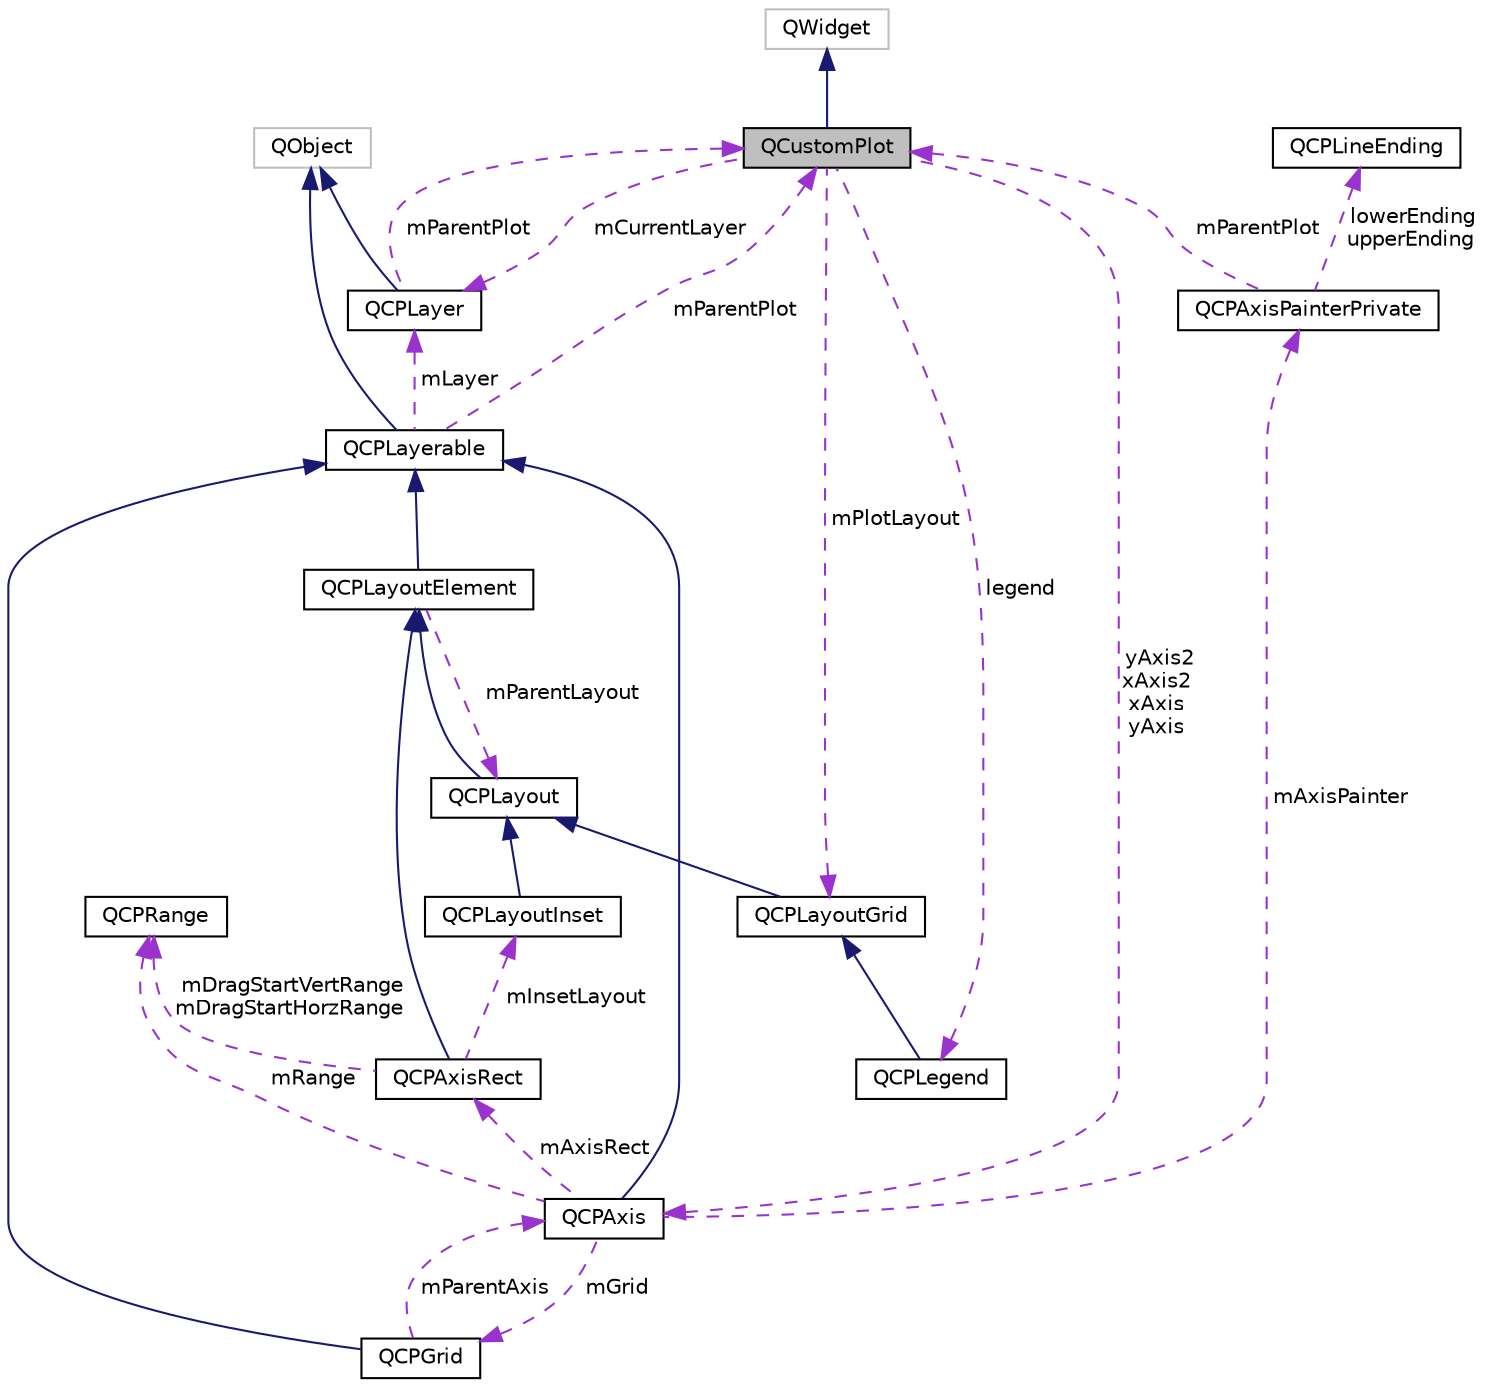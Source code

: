 digraph "QCustomPlot"
{
  edge [fontname="Helvetica",fontsize="10",labelfontname="Helvetica",labelfontsize="10"];
  node [fontname="Helvetica",fontsize="10",shape=record];
  Node1 [label="QCustomPlot",height=0.2,width=0.4,color="black", fillcolor="grey75", style="filled", fontcolor="black"];
  Node2 -> Node1 [dir="back",color="midnightblue",fontsize="10",style="solid"];
  Node2 [label="QWidget",height=0.2,width=0.4,color="grey75", fillcolor="white", style="filled"];
  Node3 -> Node1 [dir="back",color="darkorchid3",fontsize="10",style="dashed",label=" mCurrentLayer" ];
  Node3 [label="QCPLayer",height=0.2,width=0.4,color="black", fillcolor="white", style="filled",URL="$class_q_c_p_layer.html",tooltip="A layer that may contain objects, to control the rendering order. "];
  Node4 -> Node3 [dir="back",color="midnightblue",fontsize="10",style="solid"];
  Node4 [label="QObject",height=0.2,width=0.4,color="grey75", fillcolor="white", style="filled"];
  Node1 -> Node3 [dir="back",color="darkorchid3",fontsize="10",style="dashed",label=" mParentPlot" ];
  Node5 -> Node1 [dir="back",color="darkorchid3",fontsize="10",style="dashed",label=" mPlotLayout" ];
  Node5 [label="QCPLayoutGrid",height=0.2,width=0.4,color="black", fillcolor="white", style="filled",URL="$class_q_c_p_layout_grid.html",tooltip="A layout that arranges child elements in a grid. "];
  Node6 -> Node5 [dir="back",color="midnightblue",fontsize="10",style="solid"];
  Node6 [label="QCPLayout",height=0.2,width=0.4,color="black", fillcolor="white", style="filled",URL="$class_q_c_p_layout.html",tooltip="The abstract base class for layouts. "];
  Node7 -> Node6 [dir="back",color="midnightblue",fontsize="10",style="solid"];
  Node7 [label="QCPLayoutElement",height=0.2,width=0.4,color="black", fillcolor="white", style="filled",URL="$class_q_c_p_layout_element.html",tooltip="The abstract base class for all objects that form the layout system. "];
  Node8 -> Node7 [dir="back",color="midnightblue",fontsize="10",style="solid"];
  Node8 [label="QCPLayerable",height=0.2,width=0.4,color="black", fillcolor="white", style="filled",URL="$class_q_c_p_layerable.html",tooltip="Base class for all drawable objects. "];
  Node4 -> Node8 [dir="back",color="midnightblue",fontsize="10",style="solid"];
  Node3 -> Node8 [dir="back",color="darkorchid3",fontsize="10",style="dashed",label=" mLayer" ];
  Node1 -> Node8 [dir="back",color="darkorchid3",fontsize="10",style="dashed",label=" mParentPlot" ];
  Node6 -> Node7 [dir="back",color="darkorchid3",fontsize="10",style="dashed",label=" mParentLayout" ];
  Node9 -> Node1 [dir="back",color="darkorchid3",fontsize="10",style="dashed",label=" yAxis2\nxAxis2\nxAxis\nyAxis" ];
  Node9 [label="QCPAxis",height=0.2,width=0.4,color="black", fillcolor="white", style="filled",URL="$class_q_c_p_axis.html",tooltip="Manages a single axis inside a QCustomPlot. "];
  Node8 -> Node9 [dir="back",color="midnightblue",fontsize="10",style="solid"];
  Node10 -> Node9 [dir="back",color="darkorchid3",fontsize="10",style="dashed",label=" mRange" ];
  Node10 [label="QCPRange",height=0.2,width=0.4,color="black", fillcolor="white", style="filled",URL="$class_q_c_p_range.html",tooltip="Represents the range an axis is encompassing. "];
  Node11 -> Node9 [dir="back",color="darkorchid3",fontsize="10",style="dashed",label=" mAxisPainter" ];
  Node11 [label="QCPAxisPainterPrivate",height=0.2,width=0.4,color="black", fillcolor="white", style="filled",URL="$class_q_c_p_axis_painter_private.html"];
  Node12 -> Node11 [dir="back",color="darkorchid3",fontsize="10",style="dashed",label=" lowerEnding\nupperEnding" ];
  Node12 [label="QCPLineEnding",height=0.2,width=0.4,color="black", fillcolor="white", style="filled",URL="$class_q_c_p_line_ending.html",tooltip="Handles the different ending decorations for line-like items. "];
  Node1 -> Node11 [dir="back",color="darkorchid3",fontsize="10",style="dashed",label=" mParentPlot" ];
  Node13 -> Node9 [dir="back",color="darkorchid3",fontsize="10",style="dashed",label=" mGrid" ];
  Node13 [label="QCPGrid",height=0.2,width=0.4,color="black", fillcolor="white", style="filled",URL="$class_q_c_p_grid.html",tooltip="Responsible for drawing the grid of a QCPAxis. "];
  Node8 -> Node13 [dir="back",color="midnightblue",fontsize="10",style="solid"];
  Node9 -> Node13 [dir="back",color="darkorchid3",fontsize="10",style="dashed",label=" mParentAxis" ];
  Node14 -> Node9 [dir="back",color="darkorchid3",fontsize="10",style="dashed",label=" mAxisRect" ];
  Node14 [label="QCPAxisRect",height=0.2,width=0.4,color="black", fillcolor="white", style="filled",URL="$class_q_c_p_axis_rect.html",tooltip="Holds multiple axes and arranges them in a rectangular shape. "];
  Node7 -> Node14 [dir="back",color="midnightblue",fontsize="10",style="solid"];
  Node15 -> Node14 [dir="back",color="darkorchid3",fontsize="10",style="dashed",label=" mInsetLayout" ];
  Node15 [label="QCPLayoutInset",height=0.2,width=0.4,color="black", fillcolor="white", style="filled",URL="$class_q_c_p_layout_inset.html",tooltip="A layout that places child elements aligned to the border or arbitrarily positioned. "];
  Node6 -> Node15 [dir="back",color="midnightblue",fontsize="10",style="solid"];
  Node10 -> Node14 [dir="back",color="darkorchid3",fontsize="10",style="dashed",label=" mDragStartVertRange\nmDragStartHorzRange" ];
  Node16 -> Node1 [dir="back",color="darkorchid3",fontsize="10",style="dashed",label=" legend" ];
  Node16 [label="QCPLegend",height=0.2,width=0.4,color="black", fillcolor="white", style="filled",URL="$class_q_c_p_legend.html",tooltip="Manages a legend inside a QCustomPlot. "];
  Node5 -> Node16 [dir="back",color="midnightblue",fontsize="10",style="solid"];
}
